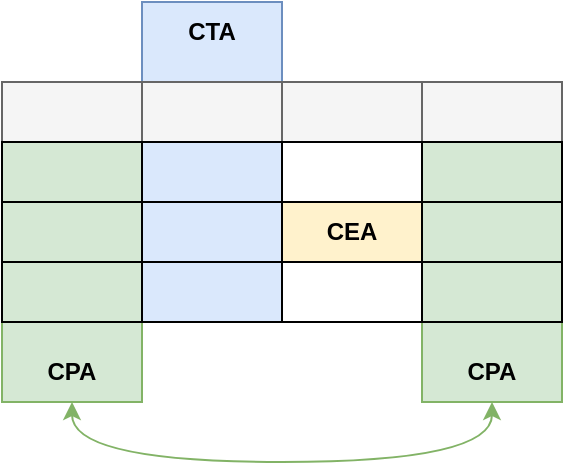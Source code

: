 <mxfile version="12.1.7" type="device" pages="1"><diagram id="Vxk-smVKZ4Pud99te_Pc" name="Page-1"><mxGraphModel dx="754" dy="434" grid="0" gridSize="10" guides="1" tooltips="1" connect="1" arrows="1" fold="1" page="1" pageScale="1" pageWidth="1169" pageHeight="827" math="0" shadow="0"><root><mxCell id="0"/><mxCell id="1" parent="0"/><mxCell id="aJSU02Rhc5BpYR7f3hgS-15" value="" style="rounded=0;whiteSpace=wrap;html=1;fillColor=none;" vertex="1" parent="1"><mxGeometry x="260" y="260" width="70" height="30" as="geometry"/></mxCell><mxCell id="aJSU02Rhc5BpYR7f3hgS-24" value="&lt;b&gt;CEA&lt;/b&gt;" style="rounded=0;whiteSpace=wrap;html=1;fillColor=#fff2cc;strokeColor=#d6b656;" vertex="1" parent="1"><mxGeometry x="260" y="260" width="70" height="30" as="geometry"/></mxCell><mxCell id="aJSU02Rhc5BpYR7f3hgS-22" value="" style="rounded=0;whiteSpace=wrap;html=1;fillColor=#d5e8d4;strokeColor=#82b366;" vertex="1" parent="1"><mxGeometry x="120" y="200" width="70" height="160" as="geometry"/></mxCell><mxCell id="aJSU02Rhc5BpYR7f3hgS-23" value="" style="rounded=0;whiteSpace=wrap;html=1;fillColor=#d5e8d4;strokeColor=#82b366;" vertex="1" parent="1"><mxGeometry x="330" y="200" width="70" height="160" as="geometry"/></mxCell><mxCell id="aJSU02Rhc5BpYR7f3hgS-21" value="" style="rounded=0;whiteSpace=wrap;html=1;fillColor=#dae8fc;strokeColor=#6c8ebf;" vertex="1" parent="1"><mxGeometry x="190" y="160" width="70" height="160" as="geometry"/></mxCell><mxCell id="aJSU02Rhc5BpYR7f3hgS-3" value="" style="rounded=0;whiteSpace=wrap;html=1;fillColor=#f5f5f5;strokeColor=#666666;fontColor=#333333;" vertex="1" parent="1"><mxGeometry x="120" y="200" width="70" height="30" as="geometry"/></mxCell><mxCell id="aJSU02Rhc5BpYR7f3hgS-4" value="" style="rounded=0;whiteSpace=wrap;html=1;fillColor=#f5f5f5;strokeColor=#666666;fontColor=#333333;" vertex="1" parent="1"><mxGeometry x="190" y="200" width="70" height="30" as="geometry"/></mxCell><mxCell id="aJSU02Rhc5BpYR7f3hgS-5" value="" style="rounded=0;whiteSpace=wrap;html=1;fillColor=#f5f5f5;strokeColor=#666666;fontColor=#333333;" vertex="1" parent="1"><mxGeometry x="260" y="200" width="70" height="30" as="geometry"/></mxCell><mxCell id="aJSU02Rhc5BpYR7f3hgS-6" value="" style="rounded=0;whiteSpace=wrap;html=1;fillColor=#f5f5f5;strokeColor=#666666;fontColor=#333333;" vertex="1" parent="1"><mxGeometry x="330" y="200" width="70" height="30" as="geometry"/></mxCell><mxCell id="aJSU02Rhc5BpYR7f3hgS-9" value="" style="rounded=0;whiteSpace=wrap;html=1;fillColor=none;" vertex="1" parent="1"><mxGeometry x="120" y="230" width="70" height="30" as="geometry"/></mxCell><mxCell id="aJSU02Rhc5BpYR7f3hgS-10" value="" style="rounded=0;whiteSpace=wrap;html=1;fillColor=none;" vertex="1" parent="1"><mxGeometry x="190" y="230" width="70" height="30" as="geometry"/></mxCell><mxCell id="aJSU02Rhc5BpYR7f3hgS-11" value="" style="rounded=0;whiteSpace=wrap;html=1;fillColor=none;" vertex="1" parent="1"><mxGeometry x="260" y="230" width="70" height="30" as="geometry"/></mxCell><mxCell id="aJSU02Rhc5BpYR7f3hgS-12" value="" style="rounded=0;whiteSpace=wrap;html=1;fillColor=none;" vertex="1" parent="1"><mxGeometry x="330" y="230" width="70" height="30" as="geometry"/></mxCell><mxCell id="aJSU02Rhc5BpYR7f3hgS-13" value="" style="rounded=0;whiteSpace=wrap;html=1;fillColor=none;" vertex="1" parent="1"><mxGeometry x="120" y="260" width="70" height="30" as="geometry"/></mxCell><mxCell id="aJSU02Rhc5BpYR7f3hgS-14" value="" style="rounded=0;whiteSpace=wrap;html=1;fillColor=none;" vertex="1" parent="1"><mxGeometry x="190" y="260" width="70" height="30" as="geometry"/></mxCell><mxCell id="aJSU02Rhc5BpYR7f3hgS-16" value="" style="rounded=0;whiteSpace=wrap;html=1;fillColor=none;" vertex="1" parent="1"><mxGeometry x="330" y="260" width="70" height="30" as="geometry"/></mxCell><mxCell id="aJSU02Rhc5BpYR7f3hgS-17" value="" style="rounded=0;whiteSpace=wrap;html=1;fillColor=none;" vertex="1" parent="1"><mxGeometry x="120" y="290" width="70" height="30" as="geometry"/></mxCell><mxCell id="aJSU02Rhc5BpYR7f3hgS-18" value="" style="rounded=0;whiteSpace=wrap;html=1;fillColor=none;" vertex="1" parent="1"><mxGeometry x="190" y="290" width="70" height="30" as="geometry"/></mxCell><mxCell id="aJSU02Rhc5BpYR7f3hgS-19" value="" style="rounded=0;whiteSpace=wrap;html=1;fillColor=none;" vertex="1" parent="1"><mxGeometry x="260" y="290" width="70" height="30" as="geometry"/></mxCell><mxCell id="aJSU02Rhc5BpYR7f3hgS-20" value="" style="rounded=0;whiteSpace=wrap;html=1;fillColor=none;" vertex="1" parent="1"><mxGeometry x="330" y="290" width="70" height="30" as="geometry"/></mxCell><mxCell id="aJSU02Rhc5BpYR7f3hgS-25" value="&lt;b&gt;CTA&lt;/b&gt;" style="rounded=0;whiteSpace=wrap;html=1;fillColor=none;strokeColor=none;" vertex="1" parent="1"><mxGeometry x="190" y="160" width="70" height="30" as="geometry"/></mxCell><mxCell id="aJSU02Rhc5BpYR7f3hgS-26" value="&lt;b&gt;CPA&lt;/b&gt;" style="rounded=0;whiteSpace=wrap;html=1;fillColor=none;strokeColor=none;" vertex="1" parent="1"><mxGeometry x="120" y="330" width="70" height="30" as="geometry"/></mxCell><mxCell id="aJSU02Rhc5BpYR7f3hgS-27" value="&lt;b&gt;CPA&lt;/b&gt;" style="rounded=0;whiteSpace=wrap;html=1;fillColor=none;strokeColor=none;" vertex="1" parent="1"><mxGeometry x="330" y="330" width="70" height="30" as="geometry"/></mxCell><mxCell id="aJSU02Rhc5BpYR7f3hgS-28" value="" style="endArrow=classic;startArrow=classic;html=1;entryX=0.5;entryY=1;entryDx=0;entryDy=0;exitX=0.5;exitY=1;exitDx=0;exitDy=0;edgeStyle=orthogonalEdgeStyle;curved=1;fillColor=#d5e8d4;strokeColor=#82b366;" edge="1" parent="1" source="aJSU02Rhc5BpYR7f3hgS-26" target="aJSU02Rhc5BpYR7f3hgS-27"><mxGeometry width="50" height="50" relative="1" as="geometry"><mxPoint x="180" y="440" as="sourcePoint"/><mxPoint x="230" y="390" as="targetPoint"/><Array as="points"><mxPoint x="155" y="390"/><mxPoint x="365" y="390"/></Array></mxGeometry></mxCell></root></mxGraphModel></diagram></mxfile>